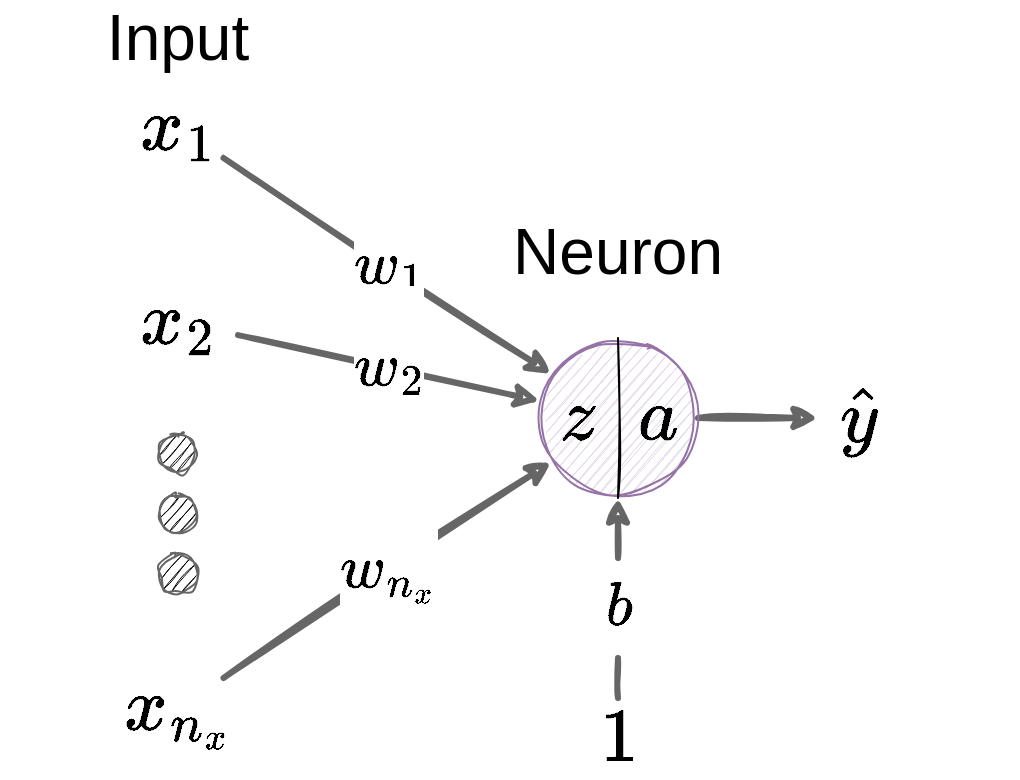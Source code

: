 <mxfile version="15.4.0" type="device"><diagram id="4wz7xuQKJkNMHfDtHuGY" name="Page-1"><mxGraphModel dx="1106" dy="900" grid="1" gridSize="10" guides="1" tooltips="1" connect="1" arrows="1" fold="1" page="1" pageScale="1" pageWidth="850" pageHeight="1100" math="1" shadow="0"><root><mxCell id="0"/><mxCell id="1" parent="0"/><mxCell id="ma1jWITB2S8ZxH0wA29_-40" value="$$\hat y$$" style="text;html=1;align=center;verticalAlign=middle;resizable=0;points=[];autosize=1;fontSize=32;" parent="1" vertex="1"><mxGeometry x="380" y="220" width="160" height="40" as="geometry"/></mxCell><mxCell id="ma1jWITB2S8ZxH0wA29_-26" value="$$w_1$$" style="sketch=1;orthogonalLoop=1;jettySize=auto;html=1;fontSize=26;strokeWidth=3;fillColor=#f5f5f5;strokeColor=#666666;endArrow=classic;endFill=1;" parent="1" source="br9fYgsfnUWQipwMjF4k-6" target="ma1jWITB2S8ZxH0wA29_-25" edge="1"><mxGeometry relative="1" as="geometry"><mxPoint x="152.349" y="103.527" as="sourcePoint"/></mxGeometry></mxCell><mxCell id="ma1jWITB2S8ZxH0wA29_-27" value="$$w_2$$" style="sketch=1;orthogonalLoop=1;jettySize=auto;html=1;fontSize=26;strokeWidth=3;fillColor=#f5f5f5;strokeColor=#666666;endArrow=classic;endFill=1;labelBackgroundColor=default;" parent="1" source="br9fYgsfnUWQipwMjF4k-7" target="ma1jWITB2S8ZxH0wA29_-25" edge="1"><mxGeometry relative="1" as="geometry"><mxPoint x="158.917" y="196.245" as="sourcePoint"/></mxGeometry></mxCell><mxCell id="ma1jWITB2S8ZxH0wA29_-28" value="$$w_{n_x}$$" style="sketch=1;orthogonalLoop=1;jettySize=auto;html=1;fontSize=26;strokeWidth=3;fillColor=#f5f5f5;strokeColor=#666666;endArrow=classic;endFill=1;" parent="1" source="br9fYgsfnUWQipwMjF4k-8" target="ma1jWITB2S8ZxH0wA29_-25" edge="1"><mxGeometry relative="1" as="geometry"><mxPoint x="152.349" y="376.473" as="sourcePoint"/></mxGeometry></mxCell><mxCell id="ma1jWITB2S8ZxH0wA29_-23" value="" style="group;fontSize=32;" parent="1" vertex="1" connectable="0"><mxGeometry x="110" y="248" width="20" height="80" as="geometry"/></mxCell><mxCell id="ma1jWITB2S8ZxH0wA29_-10" value="" style="ellipse;whiteSpace=wrap;html=1;sketch=1;fontSize=32;strokeColor=#666666;fontColor=#333333;fillColor=#000000;aspect=fixed;" parent="ma1jWITB2S8ZxH0wA29_-23" vertex="1"><mxGeometry width="20" height="20" as="geometry"/></mxCell><mxCell id="ma1jWITB2S8ZxH0wA29_-12" value="" style="ellipse;whiteSpace=wrap;html=1;sketch=1;fontSize=32;strokeColor=#666666;fontColor=#333333;fillColor=#000000;aspect=fixed;" parent="ma1jWITB2S8ZxH0wA29_-23" vertex="1"><mxGeometry y="30" width="20" height="20" as="geometry"/></mxCell><mxCell id="ma1jWITB2S8ZxH0wA29_-13" value="" style="ellipse;whiteSpace=wrap;html=1;sketch=1;fontSize=32;strokeColor=#666666;fontColor=#333333;fillColor=#000000;aspect=fixed;" parent="ma1jWITB2S8ZxH0wA29_-23" vertex="1"><mxGeometry y="60" width="20" height="20" as="geometry"/></mxCell><mxCell id="ma1jWITB2S8ZxH0wA29_-30" value="" style="edgeStyle=none;sketch=1;orthogonalLoop=1;jettySize=auto;html=1;fontSize=32;strokeWidth=3;fillColor=#f5f5f5;strokeColor=#666666;endArrow=classic;endFill=1;" parent="1" source="ma1jWITB2S8ZxH0wA29_-25" edge="1"><mxGeometry relative="1" as="geometry"><mxPoint x="440" y="240" as="targetPoint"/></mxGeometry></mxCell><mxCell id="ma1jWITB2S8ZxH0wA29_-25" value="" style="ellipse;whiteSpace=wrap;html=1;sketch=1;fontSize=32;fillColor=#e1d5e7;strokeColor=#9673a6;" parent="1" vertex="1"><mxGeometry x="300" y="200" width="80" height="80" as="geometry"/></mxCell><mxCell id="ma1jWITB2S8ZxH0wA29_-32" value="Input" style="text;html=1;strokeColor=none;fillColor=none;align=center;verticalAlign=middle;whiteSpace=wrap;rounded=0;sketch=1;fontSize=32;" parent="1" vertex="1"><mxGeometry x="100" y="40" width="40" height="20" as="geometry"/></mxCell><mxCell id="ma1jWITB2S8ZxH0wA29_-33" value="Neuron" style="text;html=1;strokeColor=none;fillColor=none;align=center;verticalAlign=middle;whiteSpace=wrap;rounded=0;sketch=1;fontSize=32;" parent="1" vertex="1"><mxGeometry x="320" y="147" width="40" height="20" as="geometry"/></mxCell><mxCell id="ma1jWITB2S8ZxH0wA29_-41" value="$$1$$" style="text;html=1;align=center;verticalAlign=middle;resizable=0;points=[];autosize=1;fontSize=32;" parent="1" vertex="1"><mxGeometry x="290" y="380" width="100" height="40" as="geometry"/></mxCell><mxCell id="ma1jWITB2S8ZxH0wA29_-42" value="" style="endArrow=classic;html=1;strokeWidth=3;fontSize=32;spacing=0;endSize=6;labelBackgroundColor=none;labelBorderColor=none;sketch=1;strokeColor=#666666;" parent="1" source="ma1jWITB2S8ZxH0wA29_-45" target="ma1jWITB2S8ZxH0wA29_-25" edge="1"><mxGeometry x="0.048" width="50" height="50" relative="1" as="geometry"><mxPoint x="340" y="322" as="sourcePoint"/><mxPoint x="370" y="330" as="targetPoint"/><mxPoint y="-1" as="offset"/></mxGeometry></mxCell><mxCell id="ma1jWITB2S8ZxH0wA29_-45" value="$$b$$" style="text;align=center;verticalAlign=middle;resizable=0;points=[];autosize=1;fontSize=26;fontColor=#000000;spacingTop=0;spacing=6;labelBorderColor=none;html=1;" parent="1" vertex="1"><mxGeometry x="290" y="310" width="100" height="50" as="geometry"/></mxCell><mxCell id="ma1jWITB2S8ZxH0wA29_-47" value="" style="endArrow=none;html=1;strokeWidth=3;fontSize=32;spacing=0;endSize=6;labelBackgroundColor=none;labelBorderColor=none;endFill=0;sketch=1;strokeColor=#666666;" parent="1" source="ma1jWITB2S8ZxH0wA29_-41" target="ma1jWITB2S8ZxH0wA29_-45" edge="1"><mxGeometry x="0.048" width="50" height="50" relative="1" as="geometry"><mxPoint x="340" y="385" as="sourcePoint"/><mxPoint x="340" y="280" as="targetPoint"/><mxPoint y="-1" as="offset"/></mxGeometry></mxCell><mxCell id="br9fYgsfnUWQipwMjF4k-3" value="$$z$$" style="text;html=1;strokeColor=none;fillColor=none;align=center;verticalAlign=middle;whiteSpace=wrap;rounded=0;fontSize=32;" parent="1" vertex="1"><mxGeometry x="290" y="225" width="60" height="30" as="geometry"/></mxCell><mxCell id="br9fYgsfnUWQipwMjF4k-4" value="$$a$$" style="text;html=1;strokeColor=none;fillColor=none;align=center;verticalAlign=middle;whiteSpace=wrap;rounded=0;fontSize=32;" parent="1" vertex="1"><mxGeometry x="330" y="225" width="60" height="30" as="geometry"/></mxCell><mxCell id="br9fYgsfnUWQipwMjF4k-6" value="$$x_1$$" style="text;html=1;strokeColor=none;fillColor=none;align=center;verticalAlign=middle;whiteSpace=wrap;rounded=0;fontSize=32;" parent="1" vertex="1"><mxGeometry x="90" y="80" width="60" height="30" as="geometry"/></mxCell><mxCell id="br9fYgsfnUWQipwMjF4k-7" value="$$x_2$$" style="text;html=1;strokeColor=none;fillColor=none;align=center;verticalAlign=middle;whiteSpace=wrap;rounded=0;fontSize=32;" parent="1" vertex="1"><mxGeometry x="90" y="177" width="60" height="30" as="geometry"/></mxCell><mxCell id="br9fYgsfnUWQipwMjF4k-8" value="$$x_{n_x}$$" style="text;html=1;strokeColor=none;fillColor=none;align=center;verticalAlign=middle;whiteSpace=wrap;rounded=0;fontSize=32;" parent="1" vertex="1"><mxGeometry x="90" y="370" width="60" height="30" as="geometry"/></mxCell><mxCell id="ClwESRYNOHez5iAGAVt0-2" value="" style="endArrow=none;html=1;rounded=0;fontSize=32;edgeStyle=orthogonalEdgeStyle;entryX=0.5;entryY=0;entryDx=0;entryDy=0;exitX=0.5;exitY=1;exitDx=0;exitDy=0;sketch=1;" parent="1" source="ma1jWITB2S8ZxH0wA29_-25" target="ma1jWITB2S8ZxH0wA29_-25" edge="1"><mxGeometry width="50" height="50" relative="1" as="geometry"><mxPoint x="400" y="210" as="sourcePoint"/><mxPoint x="400" y="120" as="targetPoint"/></mxGeometry></mxCell></root></mxGraphModel></diagram></mxfile>